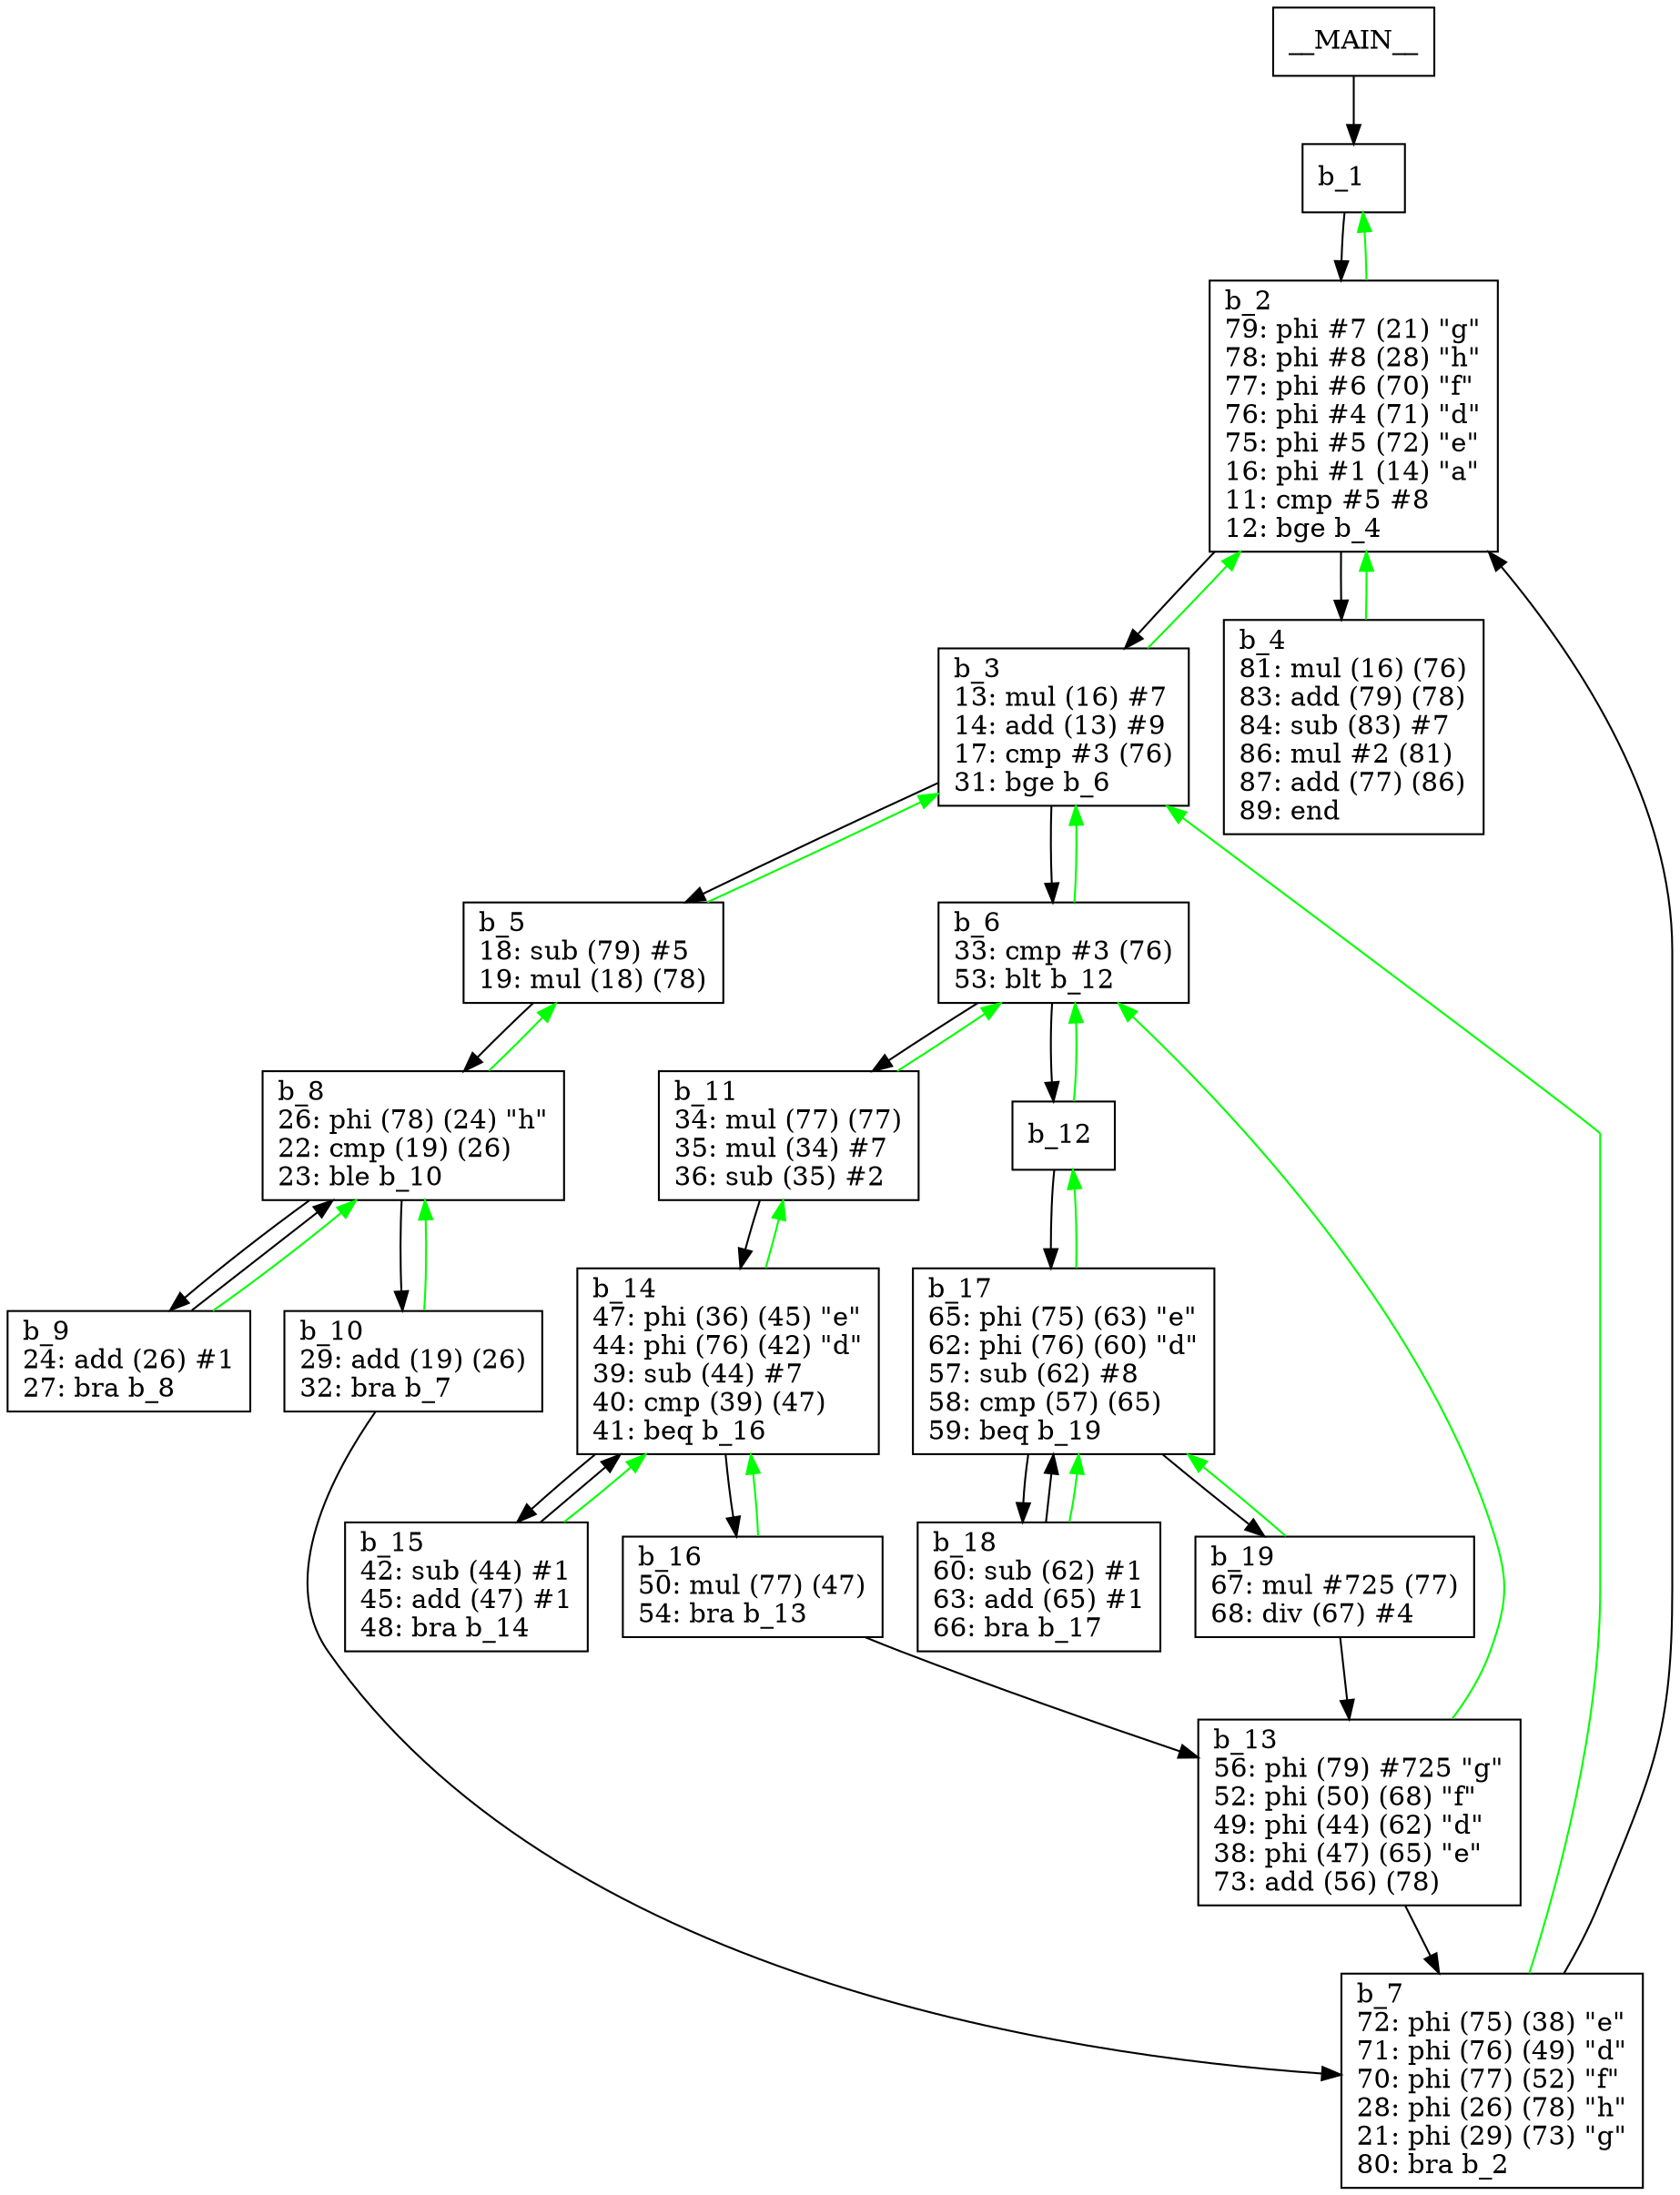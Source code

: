digraph Computation {
node [shape=box];
__MAIN__ -> b_1;
b_1 [label="b_1\l"]
b_1 -> b_2;
b_2 [label="b_2\l79: phi #7 (21) \"g\"\l78: phi #8 (28) \"h\"\l77: phi #6 (70) \"f\"\l76: phi #4 (71) \"d\"\l75: phi #5 (72) \"e\"\l16: phi #1 (14) \"a\"\l11: cmp #5 #8\l12: bge b_4\l"]
b_2 -> b_3;
b_3 [label="b_3\l13: mul (16) #7\l14: add (13) #9\l17: cmp #3 (76)\l31: bge b_6\l"]
b_3 -> b_5;
b_5 [label="b_5\l18: sub (79) #5\l19: mul (18) (78)\l"]
b_5 -> b_8;
b_8 [label="b_8\l26: phi (78) (24) \"h\"\l22: cmp (19) (26)\l23: ble b_10\l"]
b_8 -> b_9;
b_9 [label="b_9\l24: add (26) #1\l27: bra b_8\l"]
b_9 -> b_8;
b_9 -> b_8[color="green"];
b_8 -> b_10;
b_10 [label="b_10\l29: add (19) (26)\l32: bra b_7\l"]
b_10 -> b_7;
b_7 [label="b_7\l72: phi (75) (38) \"e\"\l71: phi (76) (49) \"d\"\l70: phi (77) (52) \"f\"\l28: phi (26) (78) \"h\"\l21: phi (29) (73) \"g\"\l80: bra b_2\l"]
b_7 -> b_2;
b_7 -> b_3[color="green"];
b_10 -> b_8[color="green"];
b_8 -> b_5[color="green"];
b_5 -> b_3[color="green"];
b_3 -> b_6;
b_6 [label="b_6\l33: cmp #3 (76)\l53: blt b_12\l"]
b_6 -> b_11;
b_11 [label="b_11\l34: mul (77) (77)\l35: mul (34) #7\l36: sub (35) #2\l"]
b_11 -> b_14;
b_14 [label="b_14\l47: phi (36) (45) \"e\"\l44: phi (76) (42) \"d\"\l39: sub (44) #7\l40: cmp (39) (47)\l41: beq b_16\l"]
b_14 -> b_15;
b_15 [label="b_15\l42: sub (44) #1\l45: add (47) #1\l48: bra b_14\l"]
b_15 -> b_14;
b_15 -> b_14[color="green"];
b_14 -> b_16;
b_16 [label="b_16\l50: mul (77) (47)\l54: bra b_13\l"]
b_16 -> b_13;
b_13 [label="b_13\l56: phi (79) #725 \"g\"\l52: phi (50) (68) \"f\"\l49: phi (44) (62) \"d\"\l38: phi (47) (65) \"e\"\l73: add (56) (78)\l"]
b_13 -> b_7;
b_13 -> b_6[color="green"];
b_16 -> b_14[color="green"];
b_14 -> b_11[color="green"];
b_11 -> b_6[color="green"];
b_6 -> b_12;
b_12 [label="b_12\l"]
b_12 -> b_17;
b_17 [label="b_17\l65: phi (75) (63) \"e\"\l62: phi (76) (60) \"d\"\l57: sub (62) #8\l58: cmp (57) (65)\l59: beq b_19\l"]
b_17 -> b_18;
b_18 [label="b_18\l60: sub (62) #1\l63: add (65) #1\l66: bra b_17\l"]
b_18 -> b_17;
b_18 -> b_17[color="green"];
b_17 -> b_19;
b_19 [label="b_19\l67: mul #725 (77)\l68: div (67) #4\l"]
b_19 -> b_13;
b_19 -> b_17[color="green"];
b_17 -> b_12[color="green"];
b_12 -> b_6[color="green"];
b_6 -> b_3[color="green"];
b_3 -> b_2[color="green"];
b_2 -> b_4;
b_4 [label="b_4\l81: mul (16) (76)\l83: add (79) (78)\l84: sub (83) #7\l86: mul #2 (81)\l87: add (77) (86)\l89: end\l"]
b_4 -> b_2[color="green"];
b_2 -> b_1[color="green"];
}